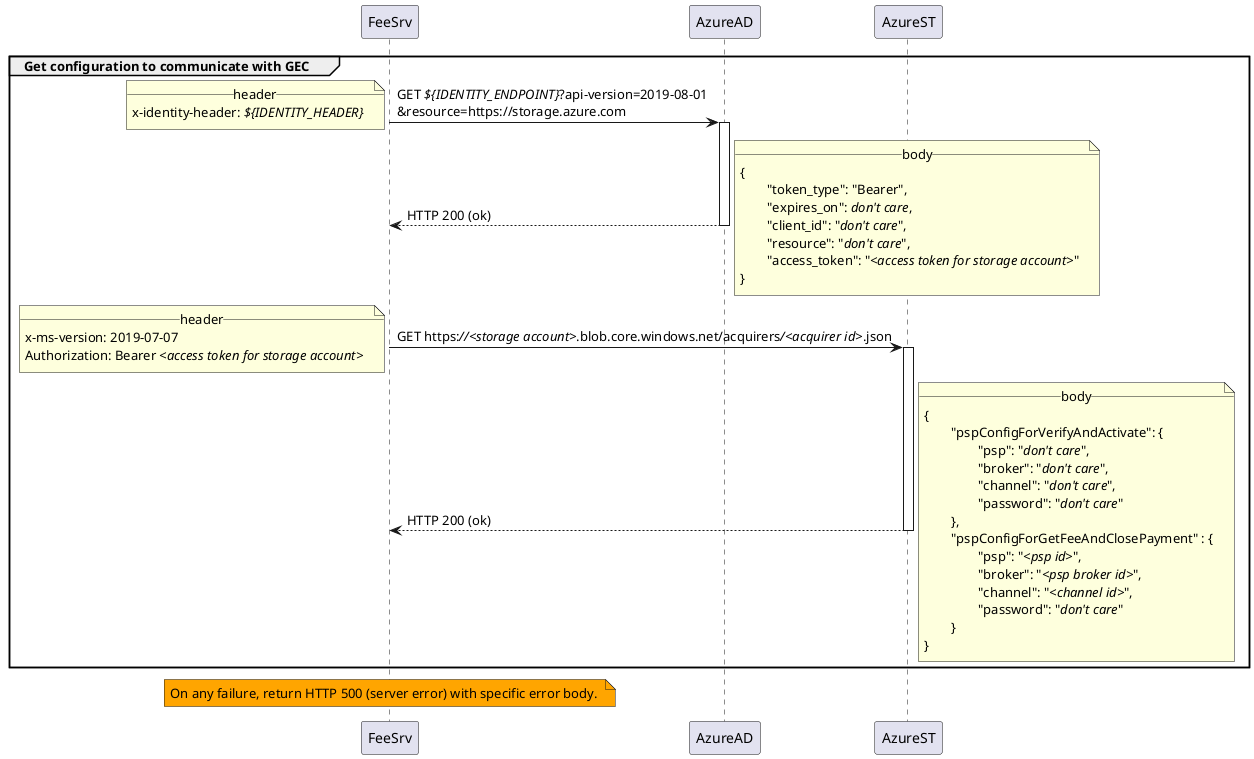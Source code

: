 @startuml
group Get configuration to communicate with GEC
	FeeSrv -> AzureAD ++ : GET //${IDENTITY_ENDPOINT}//?api-version=2019-08-01\n&resource=https://storage.azure.com
		note left
			__header__
			x-identity-header: //${IDENTITY_HEADER}//
		end note

	AzureAD --> FeeSrv -- : HTTP 200 (ok) 
		note right
			__body__
			{
				"token_type": "Bearer",
				"expires_on": //don't care//,
				"client_id": "//don't care//",
				"resource": "//don't care//",
				"access_token": "//<access token for storage account>//"
			}
		end note

	FeeSrv -> AzureST ++ : GET https:////<storage account>//.blob.core.windows.net/acquirers///<acquirer id>//.json
		note left
			__header__
			x-ms-version: 2019-07-07
			Authorization: Bearer //<access token for storage account>//
		end note

	AzureST --> FeeSrv -- : HTTP 200 (ok)
		note right
			__body__
			{
				"pspConfigForVerifyAndActivate": {
					"psp": "//don't care//",
					"broker": "//don't care//",
					"channel": "//don't care//",
					"password": "//don't care//"
				},
				"pspConfigForGetFeeAndClosePayment" : {
					"psp": "//<psp id>//",
					"broker": "//<psp broker id>//",
					"channel": "//<channel id>//",
					"password": "//don't care//"
				}
			}
		end note
end

note over FeeSrv #Orange
	On any failure, return HTTP 500 (server error) with specific error body. 
end note
@enduml